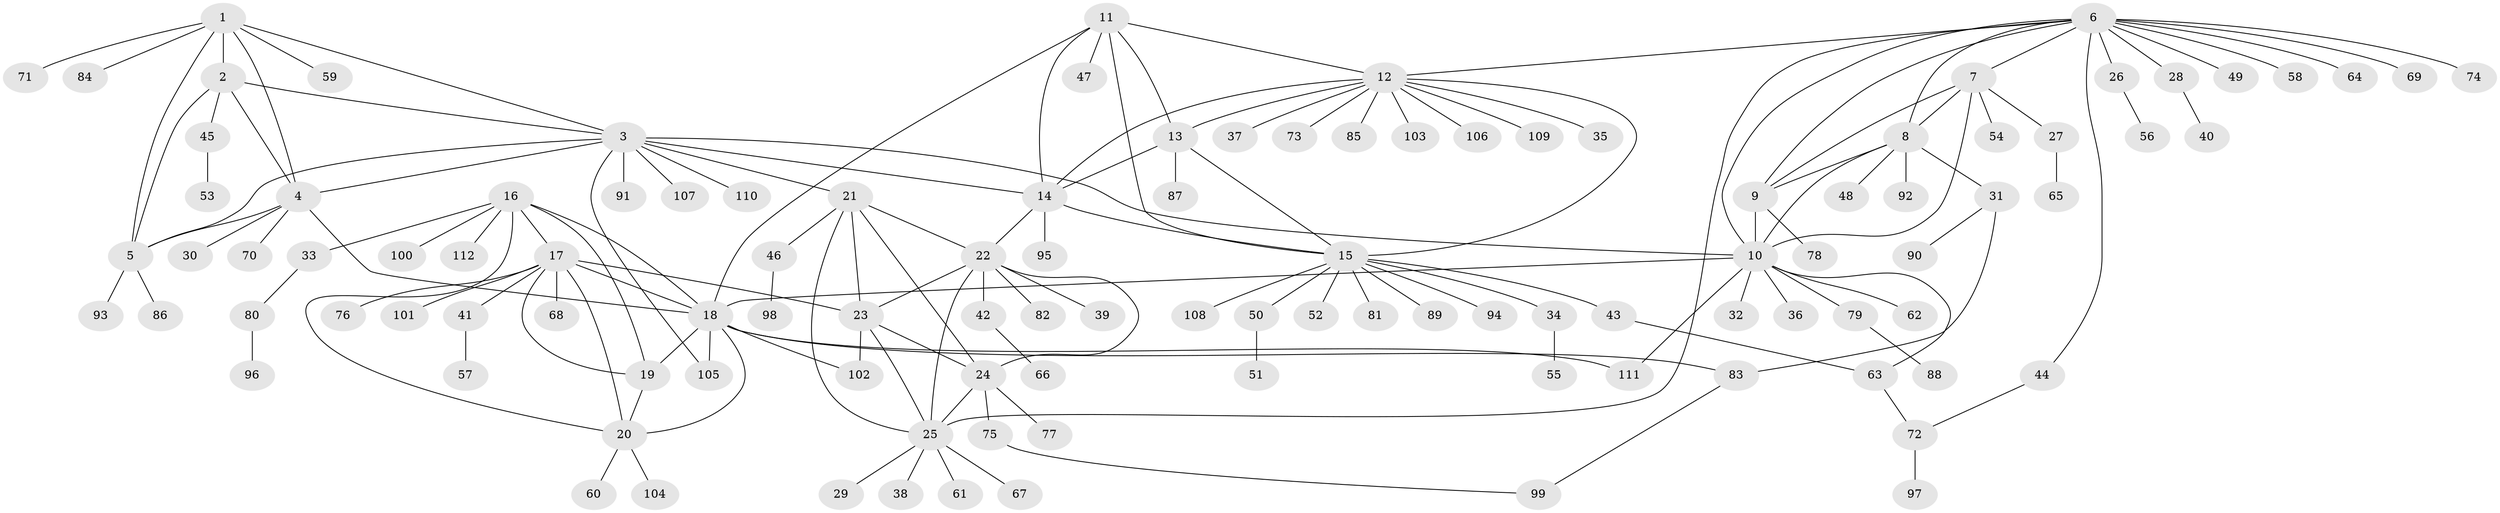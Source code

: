 // Generated by graph-tools (version 1.1) at 2025/16/03/09/25 04:16:01]
// undirected, 112 vertices, 154 edges
graph export_dot {
graph [start="1"]
  node [color=gray90,style=filled];
  1;
  2;
  3;
  4;
  5;
  6;
  7;
  8;
  9;
  10;
  11;
  12;
  13;
  14;
  15;
  16;
  17;
  18;
  19;
  20;
  21;
  22;
  23;
  24;
  25;
  26;
  27;
  28;
  29;
  30;
  31;
  32;
  33;
  34;
  35;
  36;
  37;
  38;
  39;
  40;
  41;
  42;
  43;
  44;
  45;
  46;
  47;
  48;
  49;
  50;
  51;
  52;
  53;
  54;
  55;
  56;
  57;
  58;
  59;
  60;
  61;
  62;
  63;
  64;
  65;
  66;
  67;
  68;
  69;
  70;
  71;
  72;
  73;
  74;
  75;
  76;
  77;
  78;
  79;
  80;
  81;
  82;
  83;
  84;
  85;
  86;
  87;
  88;
  89;
  90;
  91;
  92;
  93;
  94;
  95;
  96;
  97;
  98;
  99;
  100;
  101;
  102;
  103;
  104;
  105;
  106;
  107;
  108;
  109;
  110;
  111;
  112;
  1 -- 2;
  1 -- 3;
  1 -- 4;
  1 -- 5;
  1 -- 59;
  1 -- 71;
  1 -- 84;
  2 -- 3;
  2 -- 4;
  2 -- 5;
  2 -- 45;
  3 -- 4;
  3 -- 5;
  3 -- 10;
  3 -- 14;
  3 -- 21;
  3 -- 91;
  3 -- 105;
  3 -- 107;
  3 -- 110;
  4 -- 5;
  4 -- 18;
  4 -- 30;
  4 -- 70;
  5 -- 86;
  5 -- 93;
  6 -- 7;
  6 -- 8;
  6 -- 9;
  6 -- 10;
  6 -- 12;
  6 -- 25;
  6 -- 26;
  6 -- 28;
  6 -- 44;
  6 -- 49;
  6 -- 58;
  6 -- 64;
  6 -- 69;
  6 -- 74;
  7 -- 8;
  7 -- 9;
  7 -- 10;
  7 -- 27;
  7 -- 54;
  8 -- 9;
  8 -- 10;
  8 -- 31;
  8 -- 48;
  8 -- 92;
  9 -- 10;
  9 -- 78;
  10 -- 18;
  10 -- 32;
  10 -- 36;
  10 -- 62;
  10 -- 63;
  10 -- 79;
  10 -- 111;
  11 -- 12;
  11 -- 13;
  11 -- 14;
  11 -- 15;
  11 -- 18;
  11 -- 47;
  12 -- 13;
  12 -- 14;
  12 -- 15;
  12 -- 35;
  12 -- 37;
  12 -- 73;
  12 -- 85;
  12 -- 103;
  12 -- 106;
  12 -- 109;
  13 -- 14;
  13 -- 15;
  13 -- 87;
  14 -- 15;
  14 -- 22;
  14 -- 95;
  15 -- 34;
  15 -- 43;
  15 -- 50;
  15 -- 52;
  15 -- 81;
  15 -- 89;
  15 -- 94;
  15 -- 108;
  16 -- 17;
  16 -- 18;
  16 -- 19;
  16 -- 20;
  16 -- 33;
  16 -- 100;
  16 -- 112;
  17 -- 18;
  17 -- 19;
  17 -- 20;
  17 -- 23;
  17 -- 41;
  17 -- 68;
  17 -- 76;
  17 -- 101;
  18 -- 19;
  18 -- 20;
  18 -- 83;
  18 -- 102;
  18 -- 105;
  18 -- 111;
  19 -- 20;
  20 -- 60;
  20 -- 104;
  21 -- 22;
  21 -- 23;
  21 -- 24;
  21 -- 25;
  21 -- 46;
  22 -- 23;
  22 -- 24;
  22 -- 25;
  22 -- 39;
  22 -- 42;
  22 -- 82;
  23 -- 24;
  23 -- 25;
  23 -- 102;
  24 -- 25;
  24 -- 75;
  24 -- 77;
  25 -- 29;
  25 -- 38;
  25 -- 61;
  25 -- 67;
  26 -- 56;
  27 -- 65;
  28 -- 40;
  31 -- 83;
  31 -- 90;
  33 -- 80;
  34 -- 55;
  41 -- 57;
  42 -- 66;
  43 -- 63;
  44 -- 72;
  45 -- 53;
  46 -- 98;
  50 -- 51;
  63 -- 72;
  72 -- 97;
  75 -- 99;
  79 -- 88;
  80 -- 96;
  83 -- 99;
}
